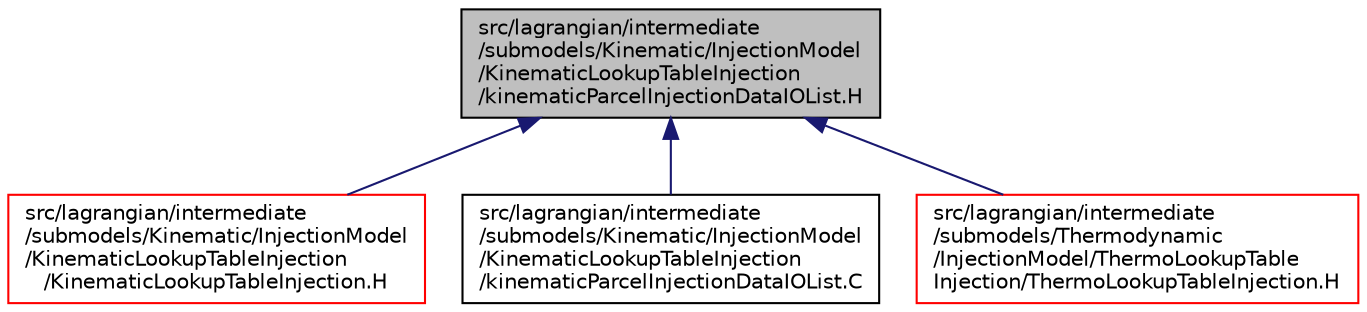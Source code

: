 digraph "src/lagrangian/intermediate/submodels/Kinematic/InjectionModel/KinematicLookupTableInjection/kinematicParcelInjectionDataIOList.H"
{
  bgcolor="transparent";
  edge [fontname="Helvetica",fontsize="10",labelfontname="Helvetica",labelfontsize="10"];
  node [fontname="Helvetica",fontsize="10",shape=record];
  Node1 [label="src/lagrangian/intermediate\l/submodels/Kinematic/InjectionModel\l/KinematicLookupTableInjection\l/kinematicParcelInjectionDataIOList.H",height=0.2,width=0.4,color="black", fillcolor="grey75", style="filled", fontcolor="black"];
  Node1 -> Node2 [dir="back",color="midnightblue",fontsize="10",style="solid",fontname="Helvetica"];
  Node2 [label="src/lagrangian/intermediate\l/submodels/Kinematic/InjectionModel\l/KinematicLookupTableInjection\l/KinematicLookupTableInjection.H",height=0.2,width=0.4,color="red",URL="$a06958.html"];
  Node1 -> Node3 [dir="back",color="midnightblue",fontsize="10",style="solid",fontname="Helvetica"];
  Node3 [label="src/lagrangian/intermediate\l/submodels/Kinematic/InjectionModel\l/KinematicLookupTableInjection\l/kinematicParcelInjectionDataIOList.C",height=0.2,width=0.4,color="black",URL="$a06963.html"];
  Node1 -> Node4 [dir="back",color="midnightblue",fontsize="10",style="solid",fontname="Helvetica"];
  Node4 [label="src/lagrangian/intermediate\l/submodels/Thermodynamic\l/InjectionModel/ThermoLookupTable\lInjection/ThermoLookupTableInjection.H",height=0.2,width=0.4,color="red",URL="$a07160.html"];
}
